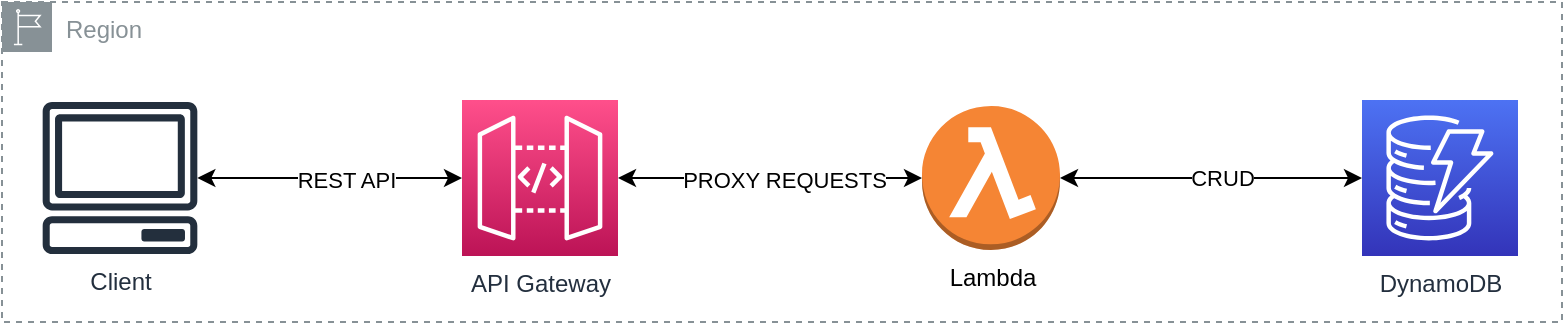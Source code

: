 <mxfile version="20.2.3" type="device"><diagram id="DAV2gka0UtuCiAtcGFVe" name="Page-1"><mxGraphModel dx="1412" dy="594" grid="1" gridSize="10" guides="1" tooltips="1" connect="1" arrows="1" fold="1" page="1" pageScale="1" pageWidth="850" pageHeight="1100" math="0" shadow="0"><root><mxCell id="0"/><mxCell id="1" parent="0"/><mxCell id="iunmkeVCS_YT6DxlcuuE-2" value="Region" style="sketch=0;outlineConnect=0;gradientColor=none;html=1;whiteSpace=wrap;fontSize=12;fontStyle=0;shape=mxgraph.aws4.group;grIcon=mxgraph.aws4.group_region;strokeColor=#879196;fillColor=none;verticalAlign=top;align=left;spacingLeft=30;fontColor=#879196;dashed=1;" vertex="1" parent="1"><mxGeometry x="100" y="170" width="780" height="160" as="geometry"/></mxCell><mxCell id="iunmkeVCS_YT6DxlcuuE-11" style="edgeStyle=orthogonalEdgeStyle;rounded=0;orthogonalLoop=1;jettySize=auto;html=1;startArrow=classic;startFill=1;" edge="1" parent="1" source="iunmkeVCS_YT6DxlcuuE-3" target="iunmkeVCS_YT6DxlcuuE-6"><mxGeometry relative="1" as="geometry"/></mxCell><mxCell id="iunmkeVCS_YT6DxlcuuE-12" value="REST API" style="edgeLabel;html=1;align=center;verticalAlign=middle;resizable=0;points=[];" vertex="1" connectable="0" parent="iunmkeVCS_YT6DxlcuuE-11"><mxGeometry x="0.126" y="-1" relative="1" as="geometry"><mxPoint as="offset"/></mxGeometry></mxCell><mxCell id="iunmkeVCS_YT6DxlcuuE-3" value="Client" style="sketch=0;outlineConnect=0;fontColor=#232F3E;gradientColor=none;fillColor=#232F3D;strokeColor=none;dashed=0;verticalLabelPosition=bottom;verticalAlign=top;align=center;html=1;fontSize=12;fontStyle=0;aspect=fixed;pointerEvents=1;shape=mxgraph.aws4.client;" vertex="1" parent="1"><mxGeometry x="120" y="220" width="78" height="76" as="geometry"/></mxCell><mxCell id="iunmkeVCS_YT6DxlcuuE-10" style="edgeStyle=orthogonalEdgeStyle;rounded=0;orthogonalLoop=1;jettySize=auto;html=1;startArrow=classic;startFill=1;" edge="1" parent="1" source="iunmkeVCS_YT6DxlcuuE-6" target="iunmkeVCS_YT6DxlcuuE-7"><mxGeometry relative="1" as="geometry"/></mxCell><mxCell id="iunmkeVCS_YT6DxlcuuE-13" value="PROXY REQUESTS" style="edgeLabel;html=1;align=center;verticalAlign=middle;resizable=0;points=[];" vertex="1" connectable="0" parent="iunmkeVCS_YT6DxlcuuE-10"><mxGeometry x="0.089" y="-1" relative="1" as="geometry"><mxPoint as="offset"/></mxGeometry></mxCell><mxCell id="iunmkeVCS_YT6DxlcuuE-6" value="API Gateway" style="sketch=0;points=[[0,0,0],[0.25,0,0],[0.5,0,0],[0.75,0,0],[1,0,0],[0,1,0],[0.25,1,0],[0.5,1,0],[0.75,1,0],[1,1,0],[0,0.25,0],[0,0.5,0],[0,0.75,0],[1,0.25,0],[1,0.5,0],[1,0.75,0]];outlineConnect=0;fontColor=#232F3E;gradientColor=#FF4F8B;gradientDirection=north;fillColor=#BC1356;strokeColor=#ffffff;dashed=0;verticalLabelPosition=bottom;verticalAlign=top;align=center;html=1;fontSize=12;fontStyle=0;aspect=fixed;shape=mxgraph.aws4.resourceIcon;resIcon=mxgraph.aws4.api_gateway;" vertex="1" parent="1"><mxGeometry x="330" y="219" width="78" height="78" as="geometry"/></mxCell><mxCell id="iunmkeVCS_YT6DxlcuuE-9" style="edgeStyle=orthogonalEdgeStyle;rounded=0;orthogonalLoop=1;jettySize=auto;html=1;startArrow=classic;startFill=1;" edge="1" parent="1" source="iunmkeVCS_YT6DxlcuuE-7" target="iunmkeVCS_YT6DxlcuuE-8"><mxGeometry relative="1" as="geometry"/></mxCell><mxCell id="iunmkeVCS_YT6DxlcuuE-14" value="CRUD" style="edgeLabel;html=1;align=center;verticalAlign=middle;resizable=0;points=[];" vertex="1" connectable="0" parent="iunmkeVCS_YT6DxlcuuE-9"><mxGeometry x="0.147" relative="1" as="geometry"><mxPoint x="-6" as="offset"/></mxGeometry></mxCell><mxCell id="iunmkeVCS_YT6DxlcuuE-7" value="Lambda" style="outlineConnect=0;dashed=0;verticalLabelPosition=bottom;verticalAlign=top;align=center;html=1;shape=mxgraph.aws3.lambda_function;fillColor=#F58534;gradientColor=none;" vertex="1" parent="1"><mxGeometry x="560" y="222" width="69" height="72" as="geometry"/></mxCell><mxCell id="iunmkeVCS_YT6DxlcuuE-8" value="DynamoDB" style="sketch=0;points=[[0,0,0],[0.25,0,0],[0.5,0,0],[0.75,0,0],[1,0,0],[0,1,0],[0.25,1,0],[0.5,1,0],[0.75,1,0],[1,1,0],[0,0.25,0],[0,0.5,0],[0,0.75,0],[1,0.25,0],[1,0.5,0],[1,0.75,0]];outlineConnect=0;fontColor=#232F3E;gradientColor=#4D72F3;gradientDirection=north;fillColor=#3334B9;strokeColor=#ffffff;dashed=0;verticalLabelPosition=bottom;verticalAlign=top;align=center;html=1;fontSize=12;fontStyle=0;aspect=fixed;shape=mxgraph.aws4.resourceIcon;resIcon=mxgraph.aws4.dynamodb;" vertex="1" parent="1"><mxGeometry x="780" y="219" width="78" height="78" as="geometry"/></mxCell></root></mxGraphModel></diagram></mxfile>